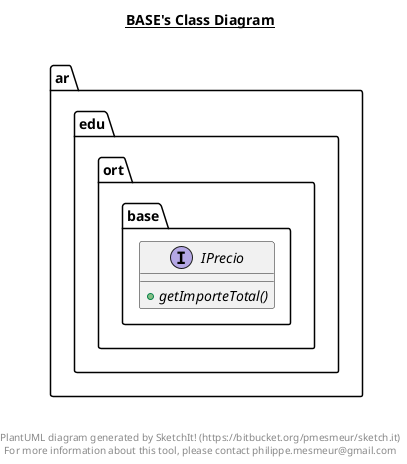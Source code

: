 @startuml

title __BASE's Class Diagram__\n

  namespace ar.edu.ort {
    namespace base {
      interface ar.edu.ort.base.IPrecio {
          {abstract} + getImporteTotal()
      }
    }
  }
  



right footer


PlantUML diagram generated by SketchIt! (https://bitbucket.org/pmesmeur/sketch.it)
For more information about this tool, please contact philippe.mesmeur@gmail.com
endfooter

@enduml
